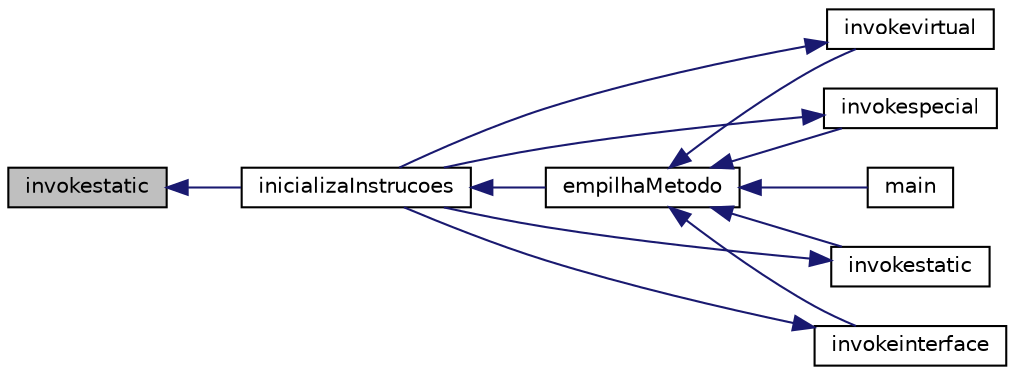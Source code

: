 digraph "invokestatic"
{
 // INTERACTIVE_SVG=YES
  edge [fontname="Helvetica",fontsize="10",labelfontname="Helvetica",labelfontsize="10"];
  node [fontname="Helvetica",fontsize="10",shape=record];
  rankdir="LR";
  Node2642 [label="invokestatic",height=0.2,width=0.4,color="black", fillcolor="grey75", style="filled", fontcolor="black"];
  Node2642 -> Node2643 [dir="back",color="midnightblue",fontsize="10",style="solid",fontname="Helvetica"];
  Node2643 [label="inicializaInstrucoes",height=0.2,width=0.4,color="black", fillcolor="white", style="filled",URL="$instrucao_8h.html#a308f4b87fb42ab5a62790c0127003ebe"];
  Node2643 -> Node2644 [dir="back",color="midnightblue",fontsize="10",style="solid",fontname="Helvetica"];
  Node2644 [label="empilhaMetodo",height=0.2,width=0.4,color="black", fillcolor="white", style="filled",URL="$metodo_8h.html#a68acc5b3f2238f62b7d0ee50964183c1"];
  Node2644 -> Node2645 [dir="back",color="midnightblue",fontsize="10",style="solid",fontname="Helvetica"];
  Node2645 [label="invokevirtual",height=0.2,width=0.4,color="black", fillcolor="white", style="filled",URL="$instrucao_8h.html#a78801a57dd7317b58754d741e22607a7"];
  Node2645 -> Node2643 [dir="back",color="midnightblue",fontsize="10",style="solid",fontname="Helvetica"];
  Node2644 -> Node2646 [dir="back",color="midnightblue",fontsize="10",style="solid",fontname="Helvetica"];
  Node2646 [label="invokespecial",height=0.2,width=0.4,color="black", fillcolor="white", style="filled",URL="$instrucao_8h.html#aea396d65920fd2046b81c2b5742f8fc2"];
  Node2646 -> Node2643 [dir="back",color="midnightblue",fontsize="10",style="solid",fontname="Helvetica"];
  Node2644 -> Node2647 [dir="back",color="midnightblue",fontsize="10",style="solid",fontname="Helvetica"];
  Node2647 [label="invokestatic",height=0.2,width=0.4,color="black", fillcolor="white", style="filled",URL="$instrucao_8h.html#a99b74fdcaa5d59615718fc49f4cb1bf2"];
  Node2647 -> Node2643 [dir="back",color="midnightblue",fontsize="10",style="solid",fontname="Helvetica"];
  Node2644 -> Node2648 [dir="back",color="midnightblue",fontsize="10",style="solid",fontname="Helvetica"];
  Node2648 [label="invokeinterface",height=0.2,width=0.4,color="black", fillcolor="white", style="filled",URL="$instrucao_8h.html#a04465c61aa4c123ce79dc562244e7af8"];
  Node2648 -> Node2643 [dir="back",color="midnightblue",fontsize="10",style="solid",fontname="Helvetica"];
  Node2644 -> Node2649 [dir="back",color="midnightblue",fontsize="10",style="solid",fontname="Helvetica"];
  Node2649 [label="main",height=0.2,width=0.4,color="black", fillcolor="white", style="filled",URL="$main_8c.html#a0ddf1224851353fc92bfbff6f499fa97"];
}
